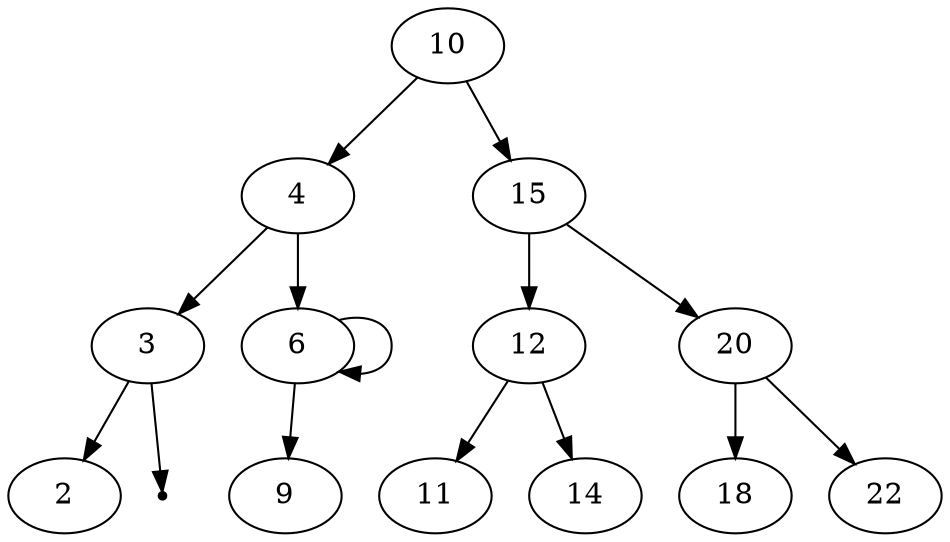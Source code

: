 digraph G{
	10;
	10 -> 4;
	4 -> 3;
	3 -> 2;
	null563288603 [shape=point];
	3 -> null563288603;
	4 -> 6;
	6 -> 6;
	6 -> 9;
	10 -> 15;
	15 -> 12;
	12 -> 11;
	12 -> 14;
	15 -> 20;
	20 -> 18;
	20 -> 22;
}